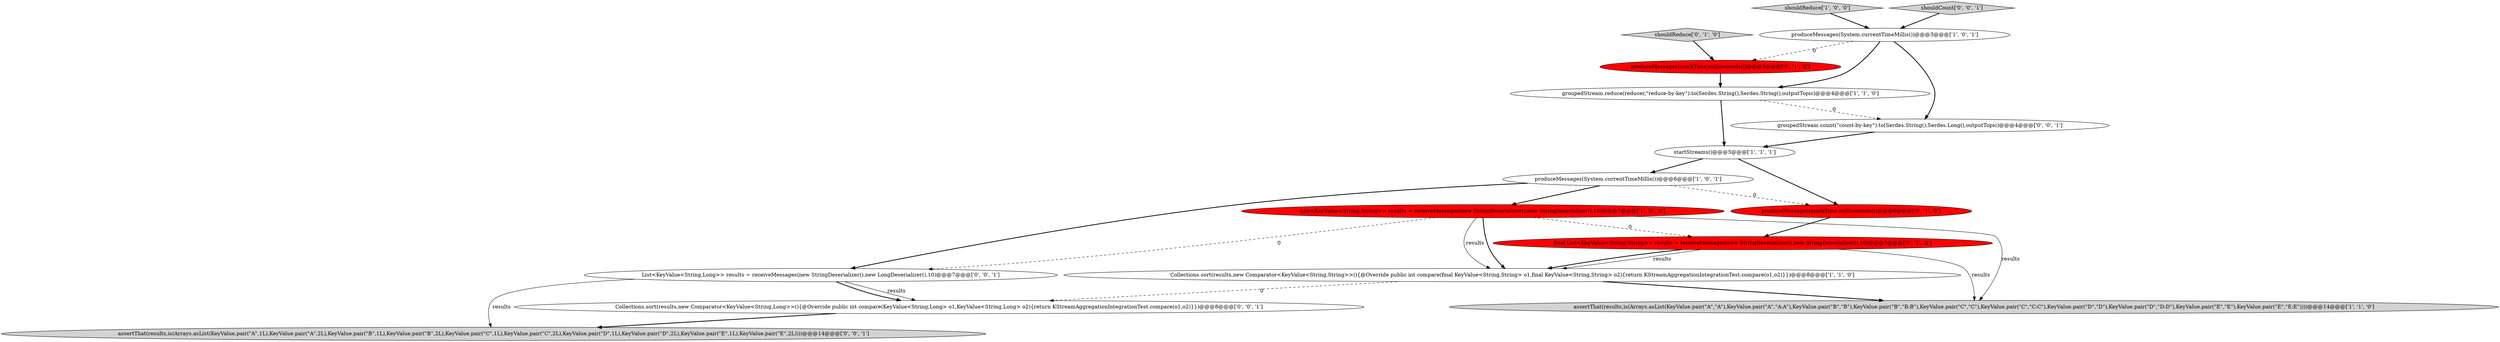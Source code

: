 digraph {
1 [style = filled, label = "shouldReduce['1', '0', '0']", fillcolor = lightgray, shape = diamond image = "AAA0AAABBB1BBB"];
6 [style = filled, label = "Collections.sort(results,new Comparator<KeyValue<String,String>>(){@Override public int compare(final KeyValue<String,String> o1,final KeyValue<String,String> o2){return KStreamAggregationIntegrationTest.compare(o1,o2)}})@@@8@@@['1', '1', '0']", fillcolor = white, shape = ellipse image = "AAA0AAABBB1BBB"];
7 [style = filled, label = "produceMessages(System.currentTimeMillis())@@@6@@@['1', '0', '1']", fillcolor = white, shape = ellipse image = "AAA0AAABBB1BBB"];
12 [style = filled, label = "Collections.sort(results,new Comparator<KeyValue<String,Long>>(){@Override public int compare(KeyValue<String,Long> o1,KeyValue<String,Long> o2){return KStreamAggregationIntegrationTest.compare(o1,o2)}})@@@8@@@['0', '0', '1']", fillcolor = white, shape = ellipse image = "AAA0AAABBB3BBB"];
8 [style = filled, label = "produceMessages(mockTime.milliseconds())@@@6@@@['0', '1', '0']", fillcolor = red, shape = ellipse image = "AAA1AAABBB2BBB"];
0 [style = filled, label = "groupedStream.reduce(reducer,\"reduce-by-key\").to(Serdes.String(),Serdes.String(),outputTopic)@@@4@@@['1', '1', '0']", fillcolor = white, shape = ellipse image = "AAA0AAABBB1BBB"];
3 [style = filled, label = "produceMessages(System.currentTimeMillis())@@@3@@@['1', '0', '1']", fillcolor = white, shape = ellipse image = "AAA0AAABBB1BBB"];
9 [style = filled, label = "produceMessages(mockTime.milliseconds())@@@3@@@['0', '1', '0']", fillcolor = red, shape = ellipse image = "AAA1AAABBB2BBB"];
14 [style = filled, label = "List<KeyValue<String,Long>> results = receiveMessages(new StringDeserializer(),new LongDeserializer(),10)@@@7@@@['0', '0', '1']", fillcolor = white, shape = ellipse image = "AAA0AAABBB3BBB"];
16 [style = filled, label = "assertThat(results,is(Arrays.asList(KeyValue.pair(\"A\",1L),KeyValue.pair(\"A\",2L),KeyValue.pair(\"B\",1L),KeyValue.pair(\"B\",2L),KeyValue.pair(\"C\",1L),KeyValue.pair(\"C\",2L),KeyValue.pair(\"D\",1L),KeyValue.pair(\"D\",2L),KeyValue.pair(\"E\",1L),KeyValue.pair(\"E\",2L))))@@@14@@@['0', '0', '1']", fillcolor = lightgray, shape = ellipse image = "AAA0AAABBB3BBB"];
15 [style = filled, label = "shouldCount['0', '0', '1']", fillcolor = lightgray, shape = diamond image = "AAA0AAABBB3BBB"];
4 [style = filled, label = "List<KeyValue<String,String>> results = receiveMessages(new StringDeserializer(),new StringDeserializer(),10)@@@7@@@['1', '0', '0']", fillcolor = red, shape = ellipse image = "AAA1AAABBB1BBB"];
2 [style = filled, label = "startStreams()@@@5@@@['1', '1', '1']", fillcolor = white, shape = ellipse image = "AAA0AAABBB1BBB"];
5 [style = filled, label = "assertThat(results,is(Arrays.asList(KeyValue.pair(\"A\",\"A\"),KeyValue.pair(\"A\",\"A:A\"),KeyValue.pair(\"B\",\"B\"),KeyValue.pair(\"B\",\"B:B\"),KeyValue.pair(\"C\",\"C\"),KeyValue.pair(\"C\",\"C:C\"),KeyValue.pair(\"D\",\"D\"),KeyValue.pair(\"D\",\"D:D\"),KeyValue.pair(\"E\",\"E\"),KeyValue.pair(\"E\",\"E:E\"))))@@@14@@@['1', '1', '0']", fillcolor = lightgray, shape = ellipse image = "AAA0AAABBB1BBB"];
11 [style = filled, label = "final List<KeyValue<String,String>> results = receiveMessages(new StringDeserializer(),new StringDeserializer(),10)@@@7@@@['0', '1', '0']", fillcolor = red, shape = ellipse image = "AAA1AAABBB2BBB"];
10 [style = filled, label = "shouldReduce['0', '1', '0']", fillcolor = lightgray, shape = diamond image = "AAA0AAABBB2BBB"];
13 [style = filled, label = "groupedStream.count(\"count-by-key\").to(Serdes.String(),Serdes.Long(),outputTopic)@@@4@@@['0', '0', '1']", fillcolor = white, shape = ellipse image = "AAA0AAABBB3BBB"];
4->5 [style = solid, label="results"];
9->0 [style = bold, label=""];
4->6 [style = bold, label=""];
11->6 [style = bold, label=""];
0->2 [style = bold, label=""];
7->8 [style = dashed, label="0"];
1->3 [style = bold, label=""];
12->16 [style = bold, label=""];
7->4 [style = bold, label=""];
15->3 [style = bold, label=""];
3->0 [style = bold, label=""];
7->14 [style = bold, label=""];
6->12 [style = dashed, label="0"];
6->5 [style = bold, label=""];
14->16 [style = solid, label="results"];
3->9 [style = dashed, label="0"];
14->12 [style = solid, label="results"];
14->12 [style = bold, label=""];
0->13 [style = dashed, label="0"];
11->5 [style = solid, label="results"];
3->13 [style = bold, label=""];
4->6 [style = solid, label="results"];
4->14 [style = dashed, label="0"];
10->9 [style = bold, label=""];
11->6 [style = solid, label="results"];
2->7 [style = bold, label=""];
4->11 [style = dashed, label="0"];
8->11 [style = bold, label=""];
2->8 [style = bold, label=""];
13->2 [style = bold, label=""];
}
